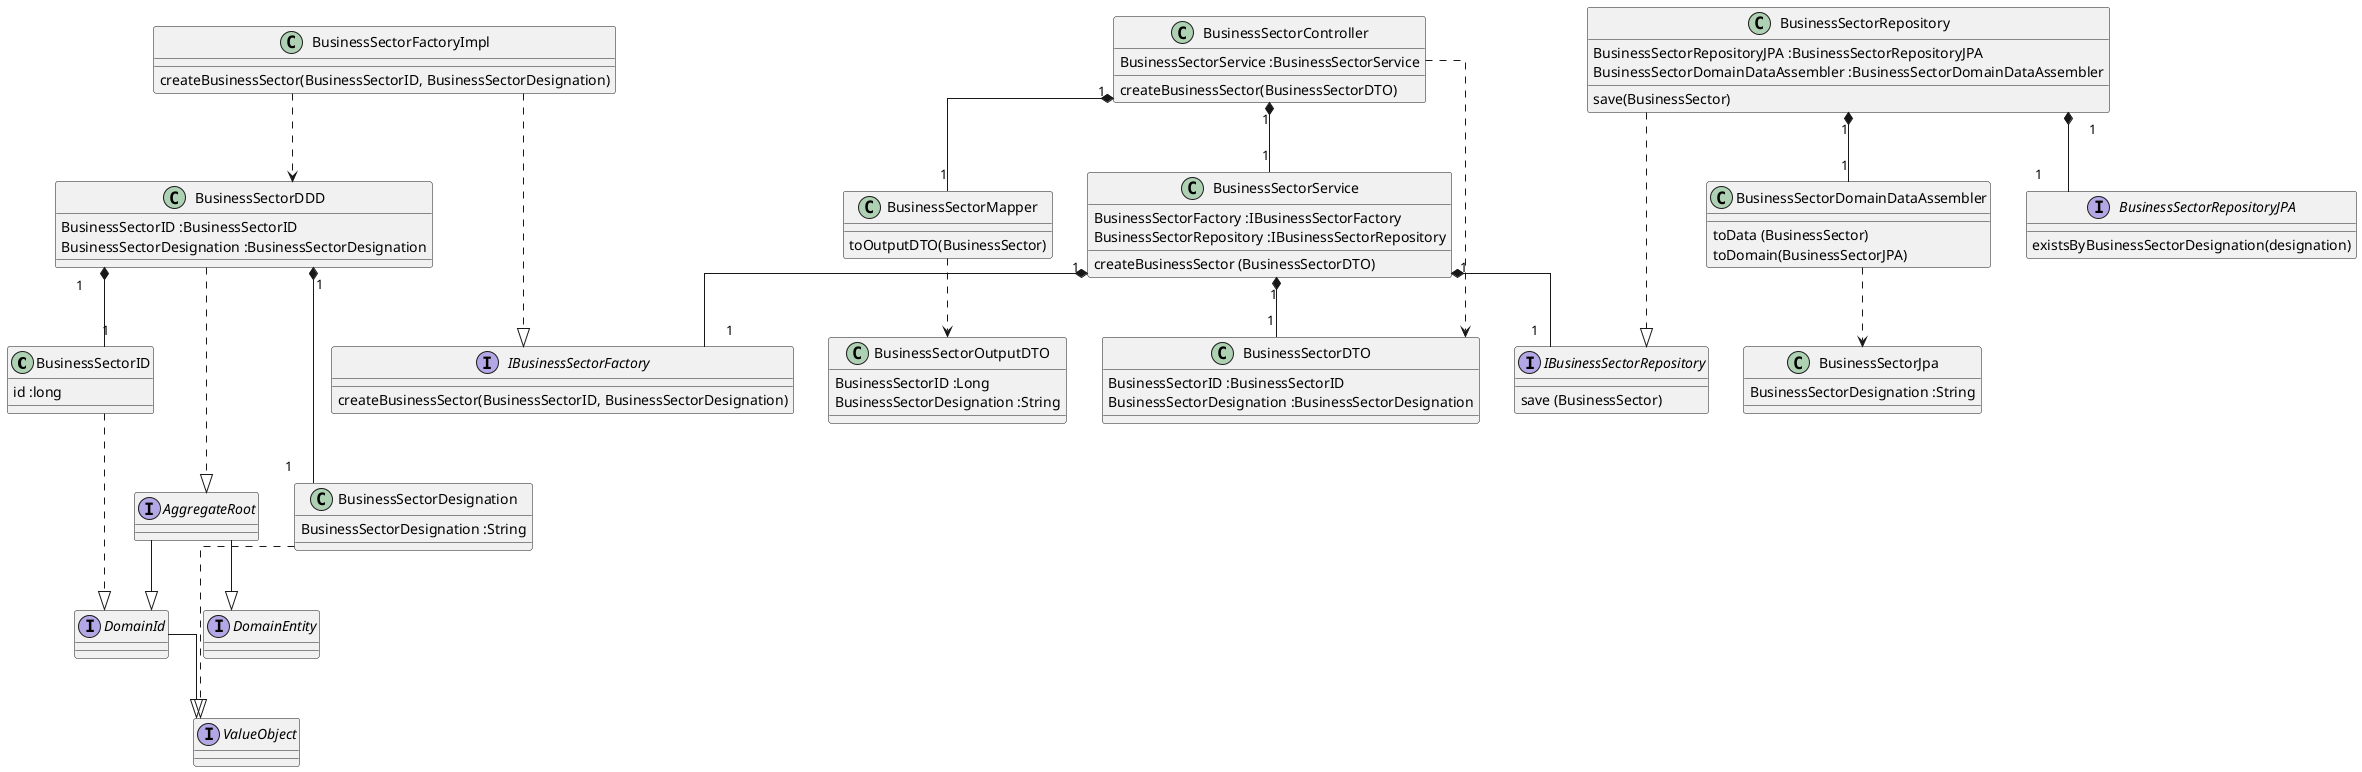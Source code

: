 @startuml
skinparam linetype ortho

class BusinessSectorID {
id :long
}

class BusinessSectorDesignation {
BusinessSectorDesignation :String
}

class BusinessSectorDDD {
BusinessSectorID :BusinessSectorID
BusinessSectorDesignation :BusinessSectorDesignation
}

class BusinessSectorFactoryImpl{
createBusinessSector(BusinessSectorID, BusinessSectorDesignation)
}

interface IBusinessSectorFactory{
createBusinessSector(BusinessSectorID, BusinessSectorDesignation)
}

class BusinessSectorDTO{
BusinessSectorID :BusinessSectorID
BusinessSectorDesignation :BusinessSectorDesignation
}

class BusinessSectorMapper {
toOutputDTO(BusinessSector)
}

class BusinessSectorOutputDTO {
BusinessSectorID :Long
BusinessSectorDesignation :String
}

class BusinessSectorJpa{
BusinessSectorDesignation :String
}

class BusinessSectorDomainDataAssembler {
toData (BusinessSector)
toDomain(BusinessSectorJPA)
}

class BusinessSectorController {
BusinessSectorService :BusinessSectorService
createBusinessSector(BusinessSectorDTO)
}

interface BusinessSectorRepositoryJPA {
existsByBusinessSectorDesignation(designation)
}

class BusinessSectorRepository {
BusinessSectorRepositoryJPA :BusinessSectorRepositoryJPA
BusinessSectorDomainDataAssembler :BusinessSectorDomainDataAssembler
save(BusinessSector)
}

interface IBusinessSectorRepository {
save (BusinessSector)
}

class BusinessSectorService {
BusinessSectorFactory :IBusinessSectorFactory
BusinessSectorRepository :IBusinessSectorRepository
createBusinessSector (BusinessSectorDTO)
}

interface AggregateRoot{
}
interface DomainEntity{
}
interface DomainId{
}
interface ValueObject{
}

AggregateRoot --|> DomainId
AggregateRoot --|> DomainEntity
DomainId --|> ValueObject
BusinessSectorDesignation -..|> ValueObject
BusinessSectorID -..|> DomainId
BusinessSectorRepository -..|> IBusinessSectorRepository
BusinessSectorRepository "1" *-- "1" BusinessSectorRepositoryJPA
BusinessSectorRepository "1" *-- "1" BusinessSectorDomainDataAssembler
BusinessSectorDDD -..|> AggregateRoot
BusinessSectorFactoryImpl -..|> IBusinessSectorFactory
BusinessSectorFactoryImpl ..> BusinessSectorDDD
BusinessSectorController "1" *-- "1" BusinessSectorService
BusinessSectorDDD "1" *-- "1" BusinessSectorID
BusinessSectorDDD "1" *-- "1" BusinessSectorDesignation
BusinessSectorController "1" *-- "1" BusinessSectorMapper
BusinessSectorController ..> BusinessSectorDTO
BusinessSectorMapper ..> BusinessSectorOutputDTO
BusinessSectorService "1" *-- "1" IBusinessSectorFactory
BusinessSectorService "1" *-- "1" IBusinessSectorRepository
BusinessSectorService "1" *-- "1" BusinessSectorDTO
BusinessSectorDomainDataAssembler ..> BusinessSectorJpa
@enduml